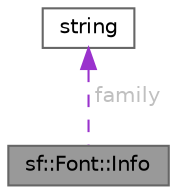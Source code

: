 digraph "sf::Font::Info"
{
 // INTERACTIVE_SVG=YES
 // LATEX_PDF_SIZE
  bgcolor="transparent";
  edge [fontname=Helvetica,fontsize=10,labelfontname=Helvetica,labelfontsize=10];
  node [fontname=Helvetica,fontsize=10,shape=box,height=0.2,width=0.4];
  Node1 [id="Node000001",label="sf::Font::Info",height=0.2,width=0.4,color="gray40", fillcolor="grey60", style="filled", fontcolor="black",tooltip="Holds various information about a font."];
  Node2 -> Node1 [id="edge1_Node000001_Node000002",dir="back",color="darkorchid3",style="dashed",tooltip=" ",label=" family",fontcolor="grey" ];
  Node2 [id="Node000002",label="string",height=0.2,width=0.4,color="gray40", fillcolor="white", style="filled",tooltip=" "];
}
